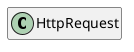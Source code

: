 @startuml
set namespaceSeparator \\
hide members
hide << alias >> circle

class HttpRequest
@enduml
